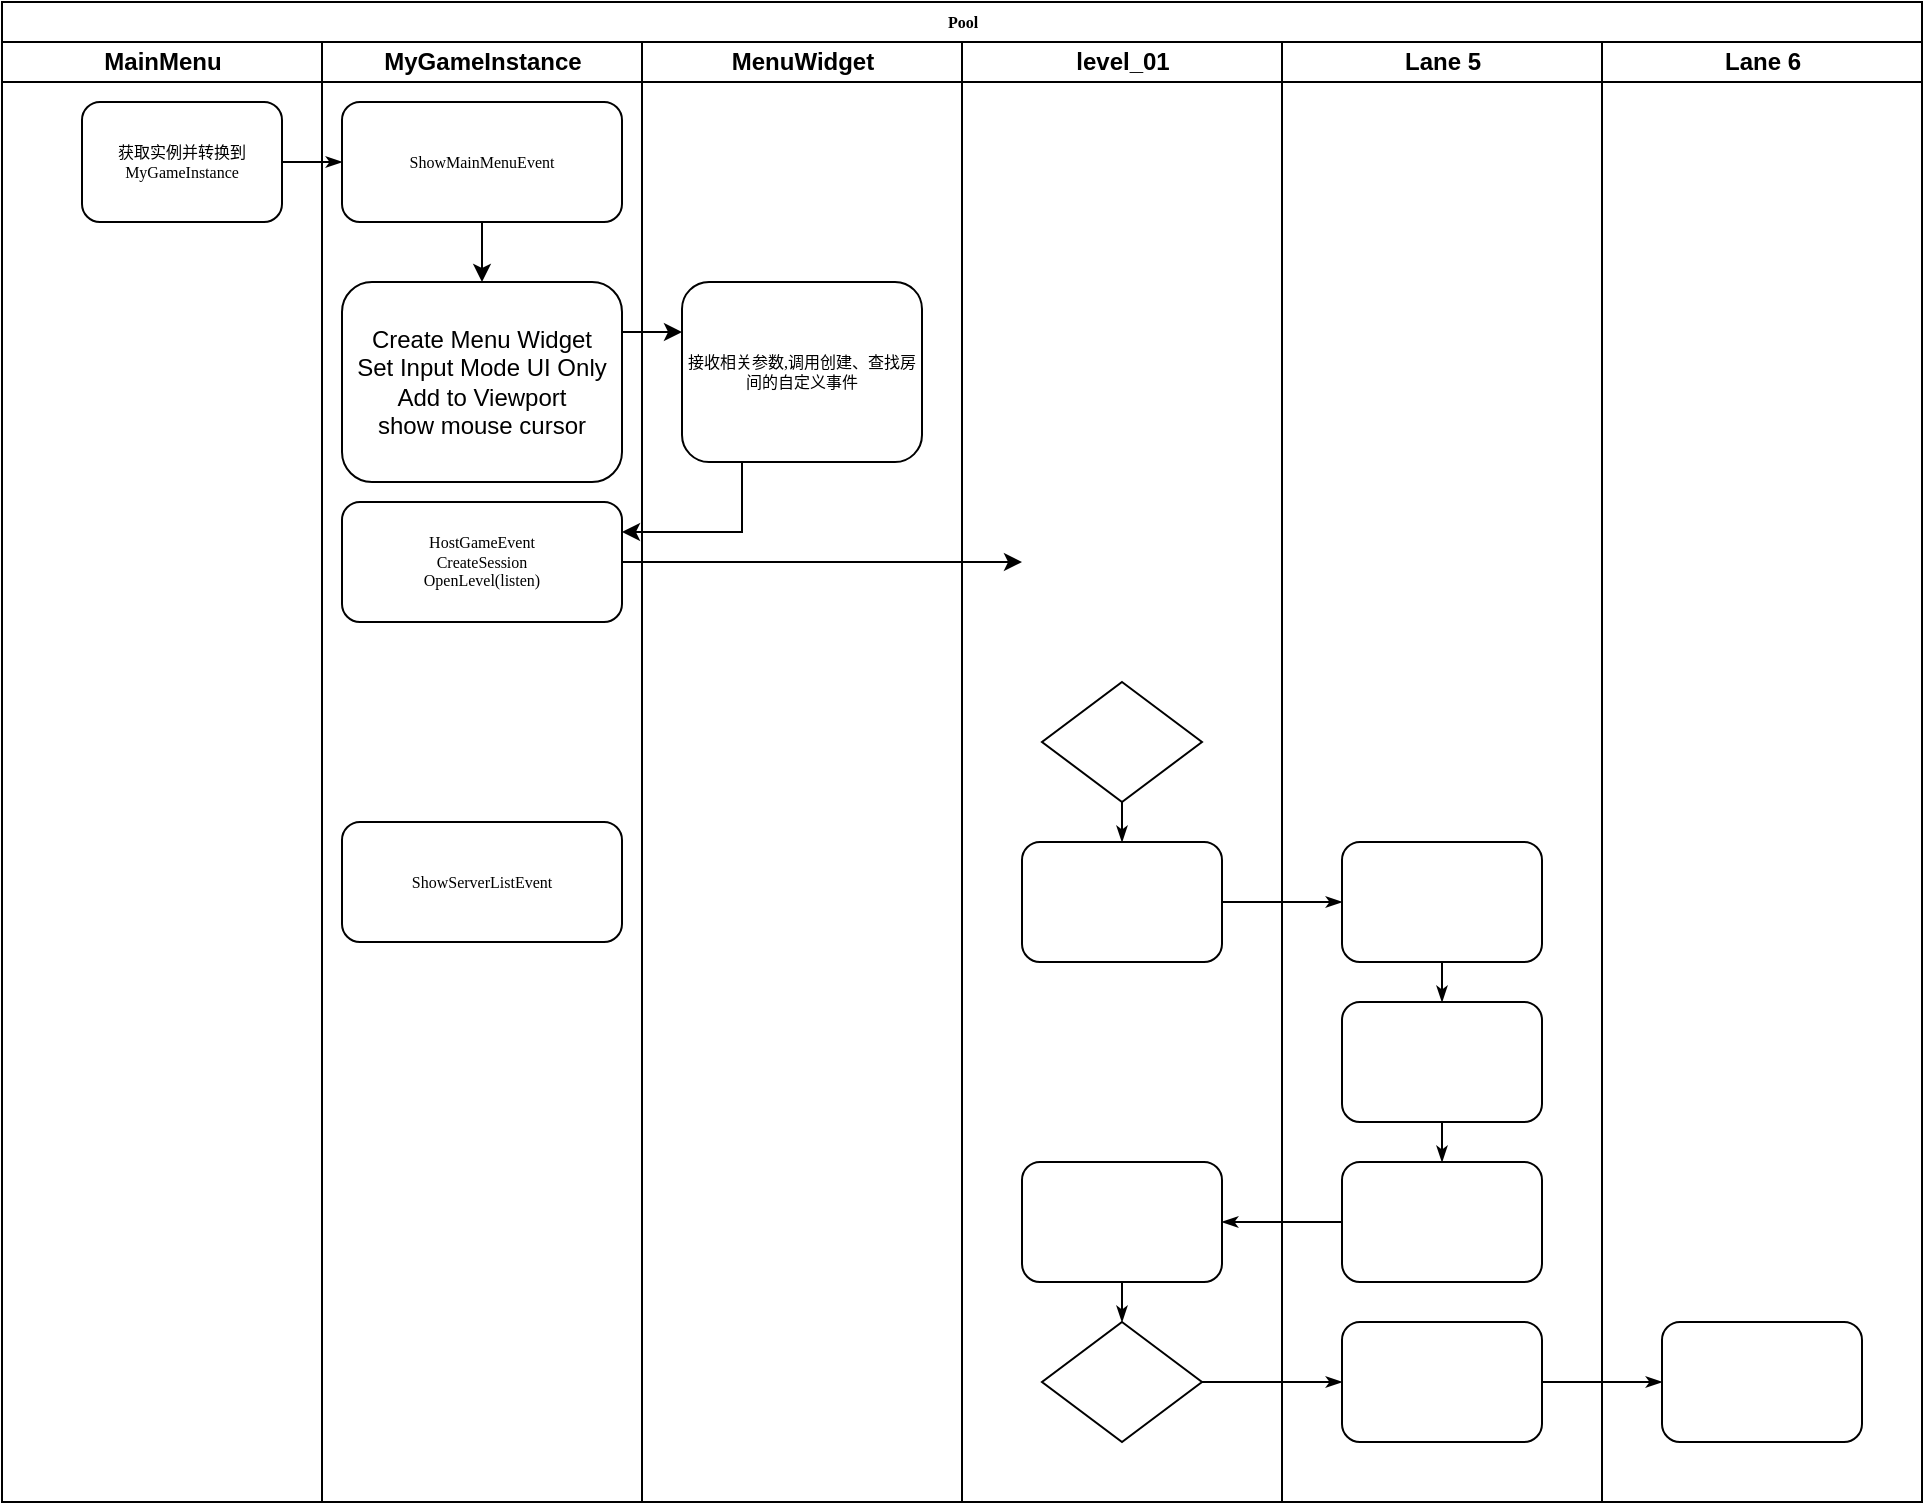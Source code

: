 <mxfile version="21.0.6" type="github">
  <diagram id="prtHgNgQTEPvFCAcTncT" name="Page-1">
    <mxGraphModel dx="1434" dy="764" grid="1" gridSize="10" guides="1" tooltips="1" connect="1" arrows="1" fold="1" page="1" pageScale="1" pageWidth="827" pageHeight="1169" math="0" shadow="0">
      <root>
        <mxCell id="0" />
        <mxCell id="1" parent="0" />
        <mxCell id="wHRNBy8dRpWRHx9Yq-Zz-4" value="Pool" style="swimlane;html=1;childLayout=stackLayout;startSize=20;rounded=0;shadow=0;labelBackgroundColor=none;strokeWidth=1;fontFamily=Verdana;fontSize=8;align=center;" vertex="1" parent="1">
          <mxGeometry x="20" y="70" width="960" height="750" as="geometry" />
        </mxCell>
        <mxCell id="wHRNBy8dRpWRHx9Yq-Zz-5" value="MainMenu" style="swimlane;html=1;startSize=20;" vertex="1" parent="wHRNBy8dRpWRHx9Yq-Zz-4">
          <mxGeometry y="20" width="160" height="730" as="geometry" />
        </mxCell>
        <mxCell id="wHRNBy8dRpWRHx9Yq-Zz-6" value="获取实例并转换到MyGameInstance" style="rounded=1;whiteSpace=wrap;html=1;shadow=0;labelBackgroundColor=none;strokeWidth=1;fontFamily=Verdana;fontSize=8;align=center;" vertex="1" parent="wHRNBy8dRpWRHx9Yq-Zz-5">
          <mxGeometry x="40" y="30" width="100" height="60" as="geometry" />
        </mxCell>
        <mxCell id="wHRNBy8dRpWRHx9Yq-Zz-9" style="edgeStyle=orthogonalEdgeStyle;rounded=1;html=1;labelBackgroundColor=none;startArrow=none;startFill=0;startSize=5;endArrow=classicThin;endFill=1;endSize=5;jettySize=auto;orthogonalLoop=1;strokeWidth=1;fontFamily=Verdana;fontSize=8" edge="1" parent="wHRNBy8dRpWRHx9Yq-Zz-4" source="wHRNBy8dRpWRHx9Yq-Zz-6" target="wHRNBy8dRpWRHx9Yq-Zz-25">
          <mxGeometry relative="1" as="geometry" />
        </mxCell>
        <mxCell id="wHRNBy8dRpWRHx9Yq-Zz-16" style="edgeStyle=orthogonalEdgeStyle;rounded=1;html=1;labelBackgroundColor=none;startArrow=none;startFill=0;startSize=5;endArrow=classicThin;endFill=1;endSize=5;jettySize=auto;orthogonalLoop=1;strokeWidth=1;fontFamily=Verdana;fontSize=8" edge="1" parent="wHRNBy8dRpWRHx9Yq-Zz-4" source="wHRNBy8dRpWRHx9Yq-Zz-36" target="wHRNBy8dRpWRHx9Yq-Zz-44">
          <mxGeometry relative="1" as="geometry" />
        </mxCell>
        <mxCell id="wHRNBy8dRpWRHx9Yq-Zz-17" style="edgeStyle=orthogonalEdgeStyle;rounded=1;html=1;labelBackgroundColor=none;startArrow=none;startFill=0;startSize=5;endArrow=classicThin;endFill=1;endSize=5;jettySize=auto;orthogonalLoop=1;strokeWidth=1;fontFamily=Verdana;fontSize=8" edge="1" parent="wHRNBy8dRpWRHx9Yq-Zz-4" source="wHRNBy8dRpWRHx9Yq-Zz-44" target="wHRNBy8dRpWRHx9Yq-Zz-48">
          <mxGeometry relative="1" as="geometry" />
        </mxCell>
        <mxCell id="wHRNBy8dRpWRHx9Yq-Zz-18" style="edgeStyle=orthogonalEdgeStyle;rounded=1;html=1;labelBackgroundColor=none;startArrow=none;startFill=0;startSize=5;endArrow=classicThin;endFill=1;endSize=5;jettySize=auto;orthogonalLoop=1;strokeWidth=1;fontFamily=Verdana;fontSize=8" edge="1" parent="wHRNBy8dRpWRHx9Yq-Zz-4" source="wHRNBy8dRpWRHx9Yq-Zz-34" target="wHRNBy8dRpWRHx9Yq-Zz-41">
          <mxGeometry relative="1" as="geometry" />
        </mxCell>
        <mxCell id="wHRNBy8dRpWRHx9Yq-Zz-20" style="edgeStyle=orthogonalEdgeStyle;rounded=1;html=1;labelBackgroundColor=none;startArrow=none;startFill=0;startSize=5;endArrow=classicThin;endFill=1;endSize=5;jettySize=auto;orthogonalLoop=1;strokeColor=#000000;strokeWidth=1;fontFamily=Verdana;fontSize=8;fontColor=#000000;" edge="1" parent="wHRNBy8dRpWRHx9Yq-Zz-4" source="wHRNBy8dRpWRHx9Yq-Zz-43" target="wHRNBy8dRpWRHx9Yq-Zz-35">
          <mxGeometry relative="1" as="geometry" />
        </mxCell>
        <mxCell id="wHRNBy8dRpWRHx9Yq-Zz-24" value="MyGameInstance" style="swimlane;html=1;startSize=20;" vertex="1" parent="wHRNBy8dRpWRHx9Yq-Zz-4">
          <mxGeometry x="160" y="20" width="160" height="730" as="geometry" />
        </mxCell>
        <mxCell id="wHRNBy8dRpWRHx9Yq-Zz-56" style="edgeStyle=orthogonalEdgeStyle;rounded=0;orthogonalLoop=1;jettySize=auto;html=1;exitX=0.5;exitY=1;exitDx=0;exitDy=0;entryX=0.5;entryY=0;entryDx=0;entryDy=0;" edge="1" parent="wHRNBy8dRpWRHx9Yq-Zz-24" source="wHRNBy8dRpWRHx9Yq-Zz-25" target="wHRNBy8dRpWRHx9Yq-Zz-50">
          <mxGeometry relative="1" as="geometry" />
        </mxCell>
        <mxCell id="wHRNBy8dRpWRHx9Yq-Zz-25" value="ShowMainMenuEvent" style="rounded=1;whiteSpace=wrap;html=1;shadow=0;labelBackgroundColor=none;strokeWidth=1;fontFamily=Verdana;fontSize=8;align=center;" vertex="1" parent="wHRNBy8dRpWRHx9Yq-Zz-24">
          <mxGeometry x="10" y="30" width="140" height="60" as="geometry" />
        </mxCell>
        <mxCell id="wHRNBy8dRpWRHx9Yq-Zz-57" style="edgeStyle=orthogonalEdgeStyle;rounded=0;orthogonalLoop=1;jettySize=auto;html=1;exitX=1;exitY=0.25;exitDx=0;exitDy=0;" edge="1" parent="wHRNBy8dRpWRHx9Yq-Zz-24" source="wHRNBy8dRpWRHx9Yq-Zz-50">
          <mxGeometry relative="1" as="geometry">
            <mxPoint x="180" y="145" as="targetPoint" />
          </mxGeometry>
        </mxCell>
        <mxCell id="wHRNBy8dRpWRHx9Yq-Zz-50" value="Create Menu Widget&lt;br&gt;Set Input Mode UI Only&lt;br&gt;Add to Viewport&lt;br&gt;show mouse cursor" style="rounded=1;whiteSpace=wrap;html=1;" vertex="1" parent="wHRNBy8dRpWRHx9Yq-Zz-24">
          <mxGeometry x="10" y="120" width="140" height="100" as="geometry" />
        </mxCell>
        <mxCell id="wHRNBy8dRpWRHx9Yq-Zz-63" style="edgeStyle=orthogonalEdgeStyle;rounded=0;orthogonalLoop=1;jettySize=auto;html=1;exitX=1;exitY=0.5;exitDx=0;exitDy=0;" edge="1" parent="wHRNBy8dRpWRHx9Yq-Zz-24" source="wHRNBy8dRpWRHx9Yq-Zz-60">
          <mxGeometry relative="1" as="geometry">
            <mxPoint x="350" y="260" as="targetPoint" />
          </mxGeometry>
        </mxCell>
        <mxCell id="wHRNBy8dRpWRHx9Yq-Zz-60" value="HostGameEvent&lt;br&gt;CreateSession&lt;br&gt;OpenLevel(listen)" style="rounded=1;whiteSpace=wrap;html=1;shadow=0;labelBackgroundColor=none;strokeWidth=1;fontFamily=Verdana;fontSize=8;align=center;" vertex="1" parent="wHRNBy8dRpWRHx9Yq-Zz-24">
          <mxGeometry x="10" y="230" width="140" height="60" as="geometry" />
        </mxCell>
        <mxCell id="wHRNBy8dRpWRHx9Yq-Zz-61" value="ShowServerListEvent" style="rounded=1;whiteSpace=wrap;html=1;shadow=0;labelBackgroundColor=none;strokeWidth=1;fontFamily=Verdana;fontSize=8;align=center;" vertex="1" parent="wHRNBy8dRpWRHx9Yq-Zz-24">
          <mxGeometry x="10" y="390" width="140" height="60" as="geometry" />
        </mxCell>
        <mxCell id="wHRNBy8dRpWRHx9Yq-Zz-26" value="MenuWidget" style="swimlane;html=1;startSize=20;" vertex="1" parent="wHRNBy8dRpWRHx9Yq-Zz-4">
          <mxGeometry x="320" y="20" width="160" height="730" as="geometry" />
        </mxCell>
        <mxCell id="wHRNBy8dRpWRHx9Yq-Zz-58" value="接收相关参数,调用创建、查找房间的自定义事件" style="rounded=1;whiteSpace=wrap;html=1;shadow=0;labelBackgroundColor=none;strokeWidth=1;fontFamily=Verdana;fontSize=8;align=center;" vertex="1" parent="wHRNBy8dRpWRHx9Yq-Zz-26">
          <mxGeometry x="20" y="120" width="120" height="90" as="geometry" />
        </mxCell>
        <mxCell id="wHRNBy8dRpWRHx9Yq-Zz-31" value="level_01" style="swimlane;html=1;startSize=20;" vertex="1" parent="wHRNBy8dRpWRHx9Yq-Zz-4">
          <mxGeometry x="480" y="20" width="160" height="730" as="geometry" />
        </mxCell>
        <mxCell id="wHRNBy8dRpWRHx9Yq-Zz-33" value="" style="rhombus;whiteSpace=wrap;html=1;rounded=0;shadow=0;labelBackgroundColor=none;strokeWidth=1;fontFamily=Verdana;fontSize=8;align=center;" vertex="1" parent="wHRNBy8dRpWRHx9Yq-Zz-31">
          <mxGeometry x="40" y="320" width="80" height="60" as="geometry" />
        </mxCell>
        <mxCell id="wHRNBy8dRpWRHx9Yq-Zz-34" value="" style="rounded=1;whiteSpace=wrap;html=1;shadow=0;labelBackgroundColor=none;strokeWidth=1;fontFamily=Verdana;fontSize=8;align=center;" vertex="1" parent="wHRNBy8dRpWRHx9Yq-Zz-31">
          <mxGeometry x="30" y="400" width="100" height="60" as="geometry" />
        </mxCell>
        <mxCell id="wHRNBy8dRpWRHx9Yq-Zz-35" value="" style="rounded=1;whiteSpace=wrap;html=1;shadow=0;labelBackgroundColor=none;strokeWidth=1;fontFamily=Verdana;fontSize=8;align=center;" vertex="1" parent="wHRNBy8dRpWRHx9Yq-Zz-31">
          <mxGeometry x="30" y="560" width="100" height="60" as="geometry" />
        </mxCell>
        <mxCell id="wHRNBy8dRpWRHx9Yq-Zz-36" value="" style="rhombus;whiteSpace=wrap;html=1;rounded=0;shadow=0;labelBackgroundColor=none;strokeWidth=1;fontFamily=Verdana;fontSize=8;align=center;" vertex="1" parent="wHRNBy8dRpWRHx9Yq-Zz-31">
          <mxGeometry x="40" y="640" width="80" height="60" as="geometry" />
        </mxCell>
        <mxCell id="wHRNBy8dRpWRHx9Yq-Zz-38" style="edgeStyle=orthogonalEdgeStyle;rounded=1;html=1;labelBackgroundColor=none;startArrow=none;startFill=0;startSize=5;endArrow=classicThin;endFill=1;endSize=5;jettySize=auto;orthogonalLoop=1;strokeWidth=1;fontFamily=Verdana;fontSize=8" edge="1" parent="wHRNBy8dRpWRHx9Yq-Zz-31" source="wHRNBy8dRpWRHx9Yq-Zz-33" target="wHRNBy8dRpWRHx9Yq-Zz-34">
          <mxGeometry relative="1" as="geometry" />
        </mxCell>
        <mxCell id="wHRNBy8dRpWRHx9Yq-Zz-39" style="edgeStyle=orthogonalEdgeStyle;rounded=1;html=1;labelBackgroundColor=none;startArrow=none;startFill=0;startSize=5;endArrow=classicThin;endFill=1;endSize=5;jettySize=auto;orthogonalLoop=1;strokeWidth=1;fontFamily=Verdana;fontSize=8" edge="1" parent="wHRNBy8dRpWRHx9Yq-Zz-31" source="wHRNBy8dRpWRHx9Yq-Zz-35" target="wHRNBy8dRpWRHx9Yq-Zz-36">
          <mxGeometry relative="1" as="geometry" />
        </mxCell>
        <mxCell id="wHRNBy8dRpWRHx9Yq-Zz-40" value="Lane 5" style="swimlane;html=1;startSize=20;" vertex="1" parent="wHRNBy8dRpWRHx9Yq-Zz-4">
          <mxGeometry x="640" y="20" width="160" height="730" as="geometry" />
        </mxCell>
        <mxCell id="wHRNBy8dRpWRHx9Yq-Zz-41" value="" style="rounded=1;whiteSpace=wrap;html=1;shadow=0;labelBackgroundColor=none;strokeWidth=1;fontFamily=Verdana;fontSize=8;align=center;" vertex="1" parent="wHRNBy8dRpWRHx9Yq-Zz-40">
          <mxGeometry x="30" y="400" width="100" height="60" as="geometry" />
        </mxCell>
        <mxCell id="wHRNBy8dRpWRHx9Yq-Zz-42" value="" style="rounded=1;whiteSpace=wrap;html=1;shadow=0;labelBackgroundColor=none;strokeWidth=1;fontFamily=Verdana;fontSize=8;align=center;" vertex="1" parent="wHRNBy8dRpWRHx9Yq-Zz-40">
          <mxGeometry x="30" y="480" width="100" height="60" as="geometry" />
        </mxCell>
        <mxCell id="wHRNBy8dRpWRHx9Yq-Zz-43" value="" style="rounded=1;whiteSpace=wrap;html=1;shadow=0;labelBackgroundColor=none;strokeWidth=1;fontFamily=Verdana;fontSize=8;align=center;" vertex="1" parent="wHRNBy8dRpWRHx9Yq-Zz-40">
          <mxGeometry x="30" y="560" width="100" height="60" as="geometry" />
        </mxCell>
        <mxCell id="wHRNBy8dRpWRHx9Yq-Zz-44" value="" style="rounded=1;whiteSpace=wrap;html=1;shadow=0;labelBackgroundColor=none;strokeWidth=1;fontFamily=Verdana;fontSize=8;align=center;" vertex="1" parent="wHRNBy8dRpWRHx9Yq-Zz-40">
          <mxGeometry x="30" y="640" width="100" height="60" as="geometry" />
        </mxCell>
        <mxCell id="wHRNBy8dRpWRHx9Yq-Zz-45" style="edgeStyle=orthogonalEdgeStyle;rounded=1;html=1;labelBackgroundColor=none;startArrow=none;startFill=0;startSize=5;endArrow=classicThin;endFill=1;endSize=5;jettySize=auto;orthogonalLoop=1;strokeWidth=1;fontFamily=Verdana;fontSize=8" edge="1" parent="wHRNBy8dRpWRHx9Yq-Zz-40" source="wHRNBy8dRpWRHx9Yq-Zz-41" target="wHRNBy8dRpWRHx9Yq-Zz-42">
          <mxGeometry relative="1" as="geometry" />
        </mxCell>
        <mxCell id="wHRNBy8dRpWRHx9Yq-Zz-46" style="edgeStyle=orthogonalEdgeStyle;rounded=1;html=1;labelBackgroundColor=none;startArrow=none;startFill=0;startSize=5;endArrow=classicThin;endFill=1;endSize=5;jettySize=auto;orthogonalLoop=1;strokeWidth=1;fontFamily=Verdana;fontSize=8" edge="1" parent="wHRNBy8dRpWRHx9Yq-Zz-40" source="wHRNBy8dRpWRHx9Yq-Zz-42" target="wHRNBy8dRpWRHx9Yq-Zz-43">
          <mxGeometry relative="1" as="geometry" />
        </mxCell>
        <mxCell id="wHRNBy8dRpWRHx9Yq-Zz-47" value="Lane 6" style="swimlane;html=1;startSize=20;" vertex="1" parent="wHRNBy8dRpWRHx9Yq-Zz-4">
          <mxGeometry x="800" y="20" width="160" height="730" as="geometry" />
        </mxCell>
        <mxCell id="wHRNBy8dRpWRHx9Yq-Zz-48" value="" style="rounded=1;whiteSpace=wrap;html=1;shadow=0;labelBackgroundColor=none;strokeWidth=1;fontFamily=Verdana;fontSize=8;align=center;" vertex="1" parent="wHRNBy8dRpWRHx9Yq-Zz-47">
          <mxGeometry x="30" y="640" width="100" height="60" as="geometry" />
        </mxCell>
        <mxCell id="wHRNBy8dRpWRHx9Yq-Zz-62" style="edgeStyle=orthogonalEdgeStyle;rounded=0;orthogonalLoop=1;jettySize=auto;html=1;exitX=0.25;exitY=1;exitDx=0;exitDy=0;entryX=1;entryY=0.25;entryDx=0;entryDy=0;" edge="1" parent="wHRNBy8dRpWRHx9Yq-Zz-4" source="wHRNBy8dRpWRHx9Yq-Zz-58" target="wHRNBy8dRpWRHx9Yq-Zz-60">
          <mxGeometry relative="1" as="geometry" />
        </mxCell>
      </root>
    </mxGraphModel>
  </diagram>
</mxfile>
